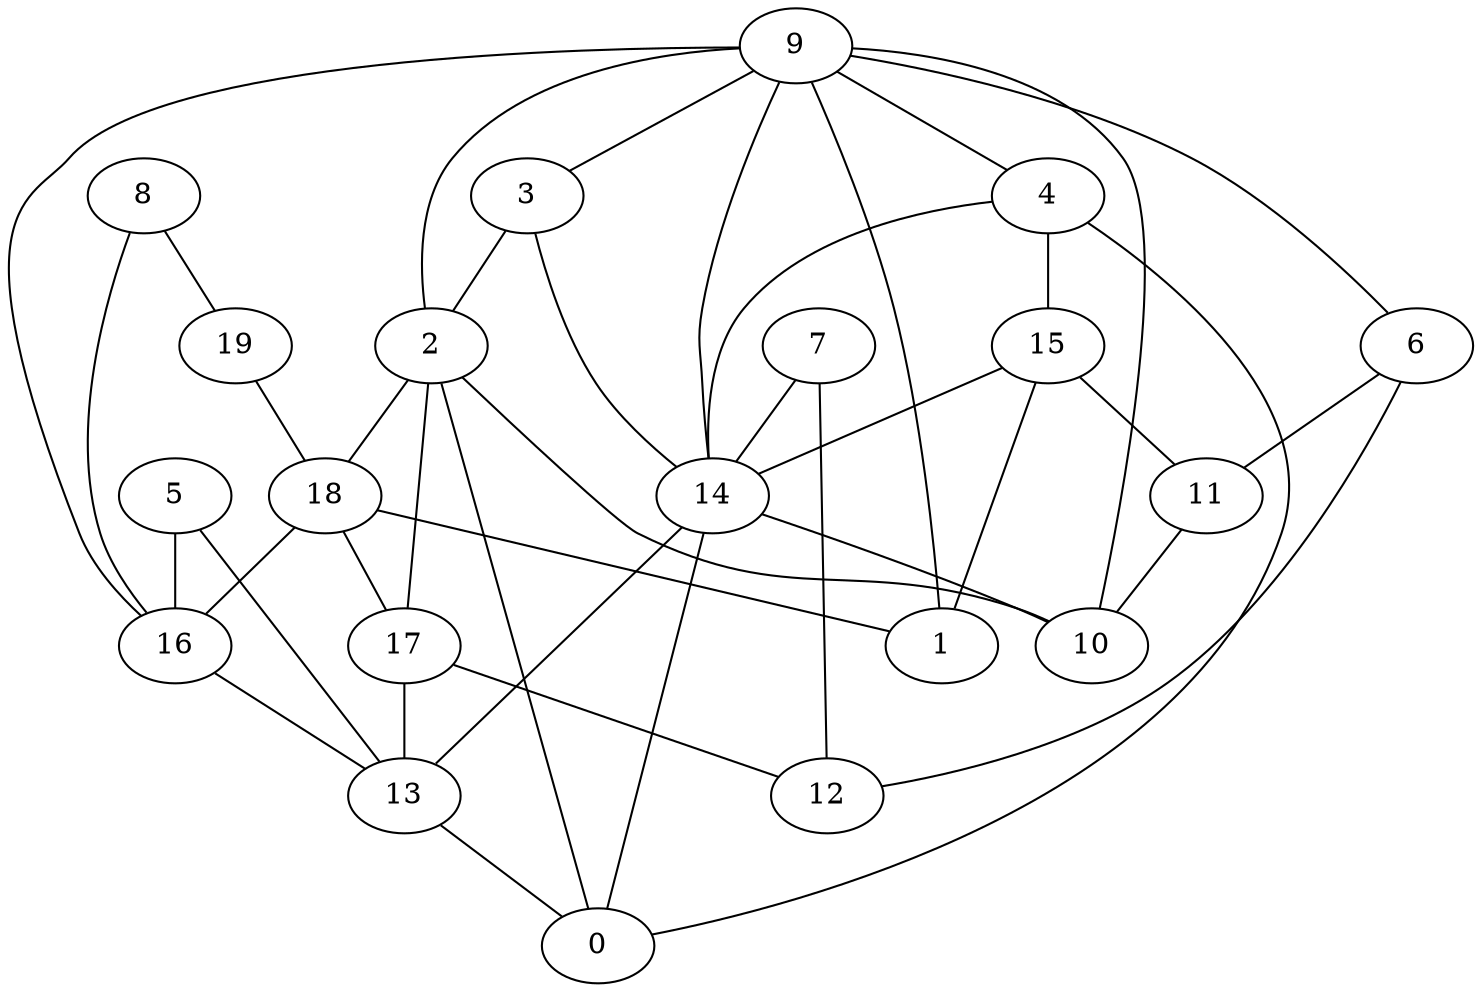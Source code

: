 digraph GG_graph {

subgraph G_graph {
edge [color = black]
"8" -> "16" [dir = none]
"19" -> "18" [dir = none]
"15" -> "14" [dir = none]
"14" -> "13" [dir = none]
"14" -> "0" [dir = none]
"14" -> "10" [dir = none]
"2" -> "17" [dir = none]
"2" -> "18" [dir = none]
"2" -> "0" [dir = none]
"7" -> "12" [dir = none]
"7" -> "14" [dir = none]
"3" -> "2" [dir = none]
"11" -> "10" [dir = none]
"5" -> "16" [dir = none]
"9" -> "6" [dir = none]
"9" -> "1" [dir = none]
"9" -> "16" [dir = none]
"9" -> "10" [dir = none]
"4" -> "0" [dir = none]
"3" -> "14" [dir = none]
"18" -> "1" [dir = none]
"5" -> "13" [dir = none]
"6" -> "12" [dir = none]
"13" -> "0" [dir = none]
"18" -> "16" [dir = none]
"9" -> "14" [dir = none]
"8" -> "19" [dir = none]
"4" -> "14" [dir = none]
"15" -> "11" [dir = none]
"16" -> "13" [dir = none]
"9" -> "3" [dir = none]
"17" -> "12" [dir = none]
"17" -> "13" [dir = none]
"18" -> "17" [dir = none]
"6" -> "11" [dir = none]
"15" -> "1" [dir = none]
"4" -> "15" [dir = none]
"9" -> "4" [dir = none]
"2" -> "10" [dir = none]
"9" -> "2" [dir = none]
}

}
